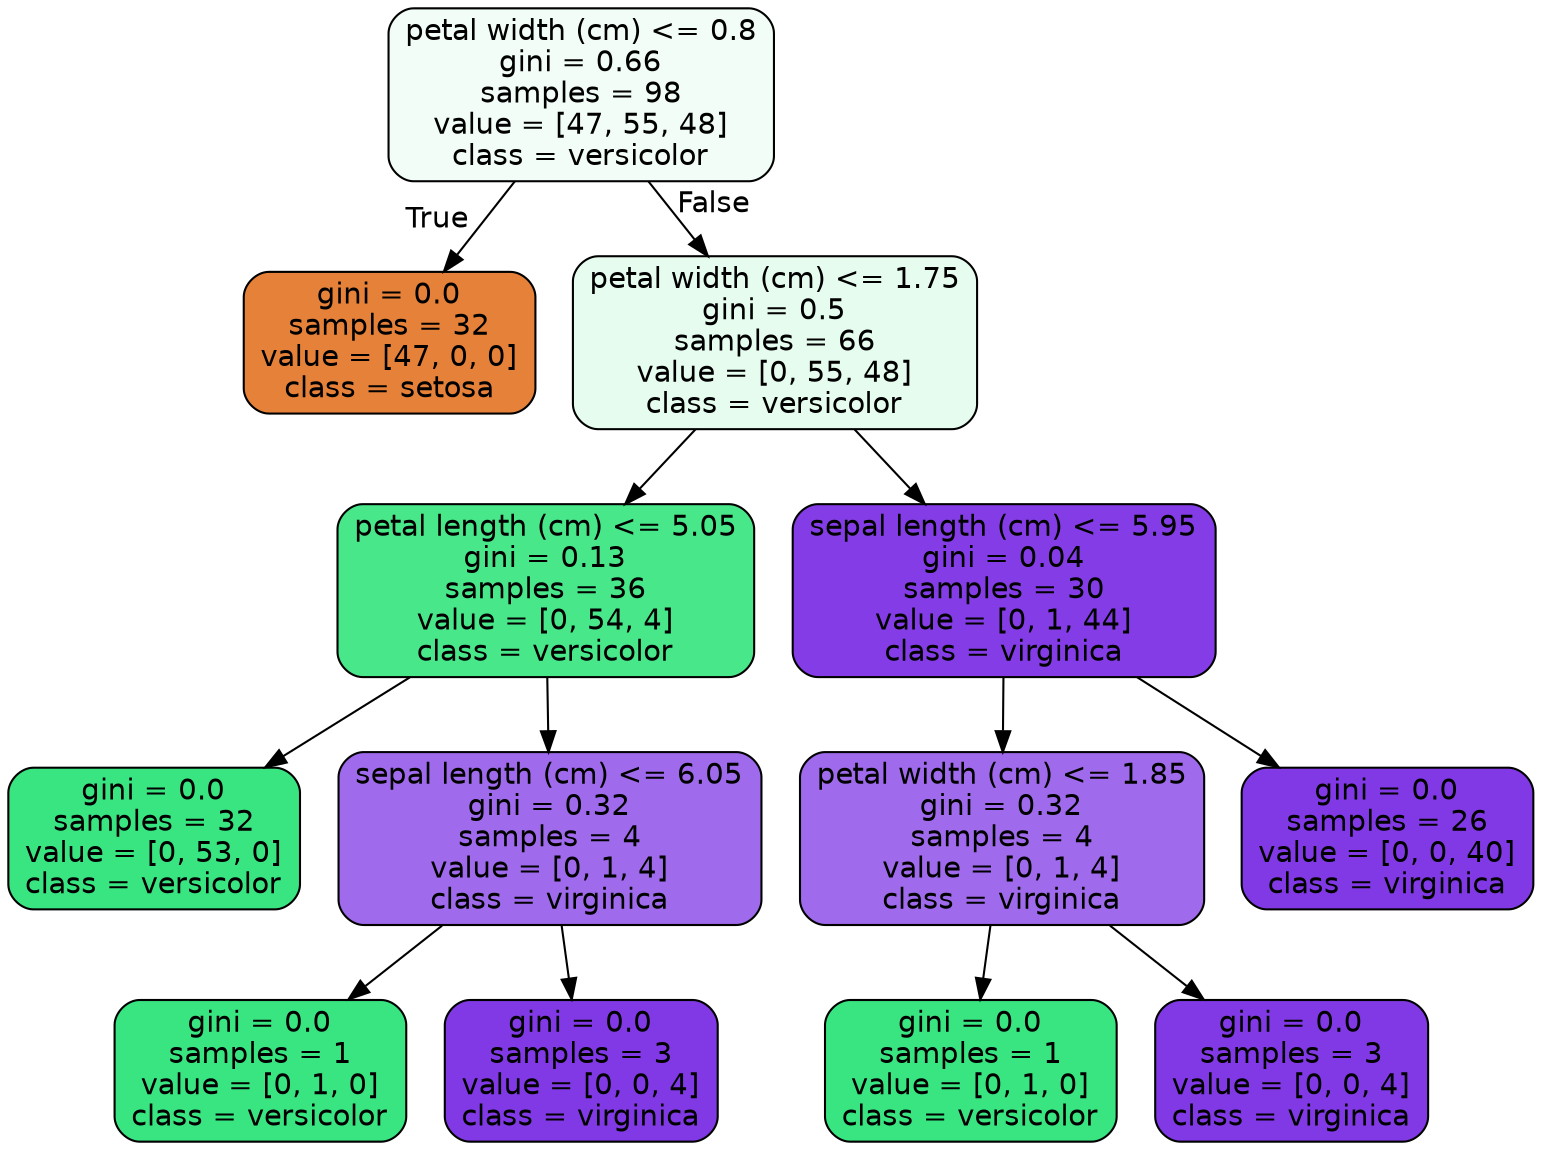 digraph Tree {
node [shape=box, style="filled, rounded", color="black", fontname="helvetica"] ;
edge [fontname="helvetica"] ;
0 [label="petal width (cm) <= 0.8\ngini = 0.66\nsamples = 98\nvalue = [47, 55, 48]\nclass = versicolor", fillcolor="#f1fdf6"] ;
1 [label="gini = 0.0\nsamples = 32\nvalue = [47, 0, 0]\nclass = setosa", fillcolor="#e58139"] ;
0 -> 1 [labeldistance=2.5, labelangle=45, headlabel="True"] ;
2 [label="petal width (cm) <= 1.75\ngini = 0.5\nsamples = 66\nvalue = [0, 55, 48]\nclass = versicolor", fillcolor="#e6fcef"] ;
0 -> 2 [labeldistance=2.5, labelangle=-45, headlabel="False"] ;
3 [label="petal length (cm) <= 5.05\ngini = 0.13\nsamples = 36\nvalue = [0, 54, 4]\nclass = versicolor", fillcolor="#48e78a"] ;
2 -> 3 ;
4 [label="gini = 0.0\nsamples = 32\nvalue = [0, 53, 0]\nclass = versicolor", fillcolor="#39e581"] ;
3 -> 4 ;
5 [label="sepal length (cm) <= 6.05\ngini = 0.32\nsamples = 4\nvalue = [0, 1, 4]\nclass = virginica", fillcolor="#a06aec"] ;
3 -> 5 ;
6 [label="gini = 0.0\nsamples = 1\nvalue = [0, 1, 0]\nclass = versicolor", fillcolor="#39e581"] ;
5 -> 6 ;
7 [label="gini = 0.0\nsamples = 3\nvalue = [0, 0, 4]\nclass = virginica", fillcolor="#8139e5"] ;
5 -> 7 ;
8 [label="sepal length (cm) <= 5.95\ngini = 0.04\nsamples = 30\nvalue = [0, 1, 44]\nclass = virginica", fillcolor="#843de6"] ;
2 -> 8 ;
9 [label="petal width (cm) <= 1.85\ngini = 0.32\nsamples = 4\nvalue = [0, 1, 4]\nclass = virginica", fillcolor="#a06aec"] ;
8 -> 9 ;
10 [label="gini = 0.0\nsamples = 1\nvalue = [0, 1, 0]\nclass = versicolor", fillcolor="#39e581"] ;
9 -> 10 ;
11 [label="gini = 0.0\nsamples = 3\nvalue = [0, 0, 4]\nclass = virginica", fillcolor="#8139e5"] ;
9 -> 11 ;
12 [label="gini = 0.0\nsamples = 26\nvalue = [0, 0, 40]\nclass = virginica", fillcolor="#8139e5"] ;
8 -> 12 ;
}